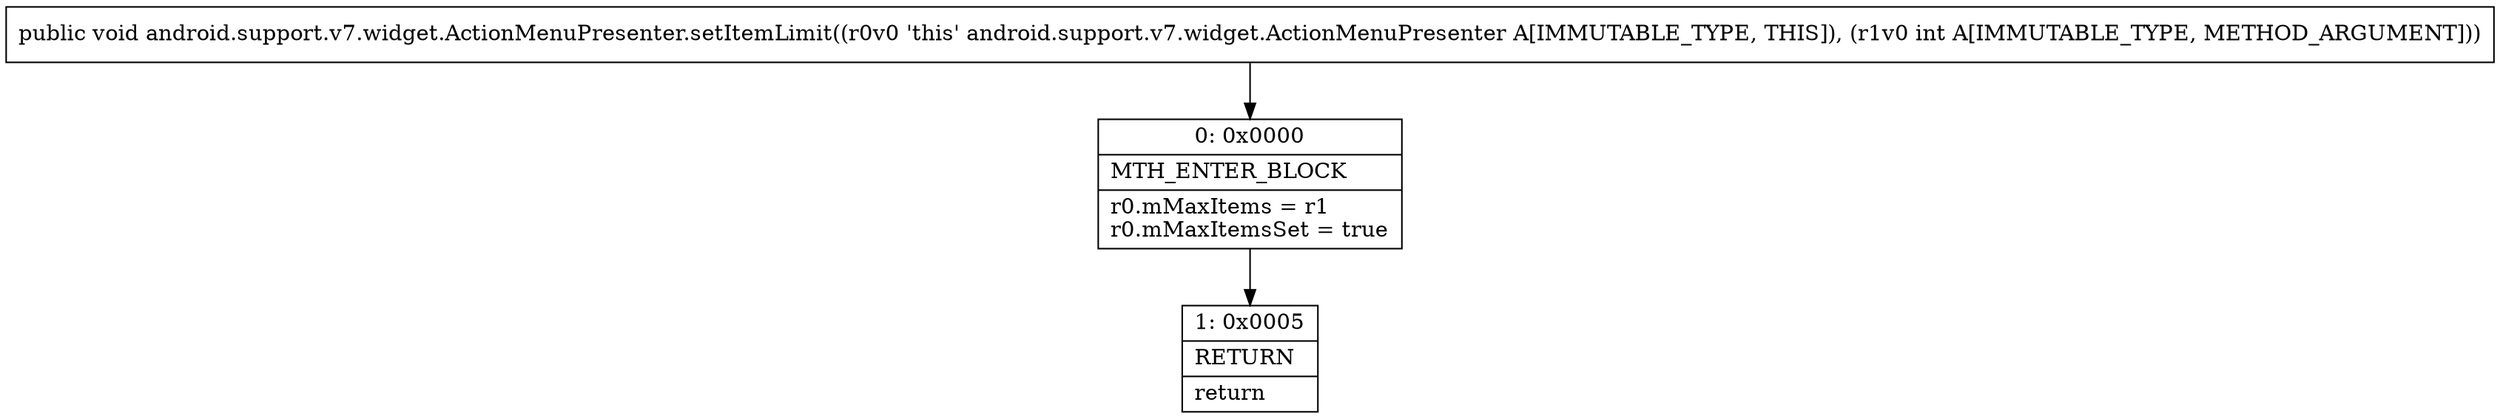 digraph "CFG forandroid.support.v7.widget.ActionMenuPresenter.setItemLimit(I)V" {
Node_0 [shape=record,label="{0\:\ 0x0000|MTH_ENTER_BLOCK\l|r0.mMaxItems = r1\lr0.mMaxItemsSet = true\l}"];
Node_1 [shape=record,label="{1\:\ 0x0005|RETURN\l|return\l}"];
MethodNode[shape=record,label="{public void android.support.v7.widget.ActionMenuPresenter.setItemLimit((r0v0 'this' android.support.v7.widget.ActionMenuPresenter A[IMMUTABLE_TYPE, THIS]), (r1v0 int A[IMMUTABLE_TYPE, METHOD_ARGUMENT])) }"];
MethodNode -> Node_0;
Node_0 -> Node_1;
}

